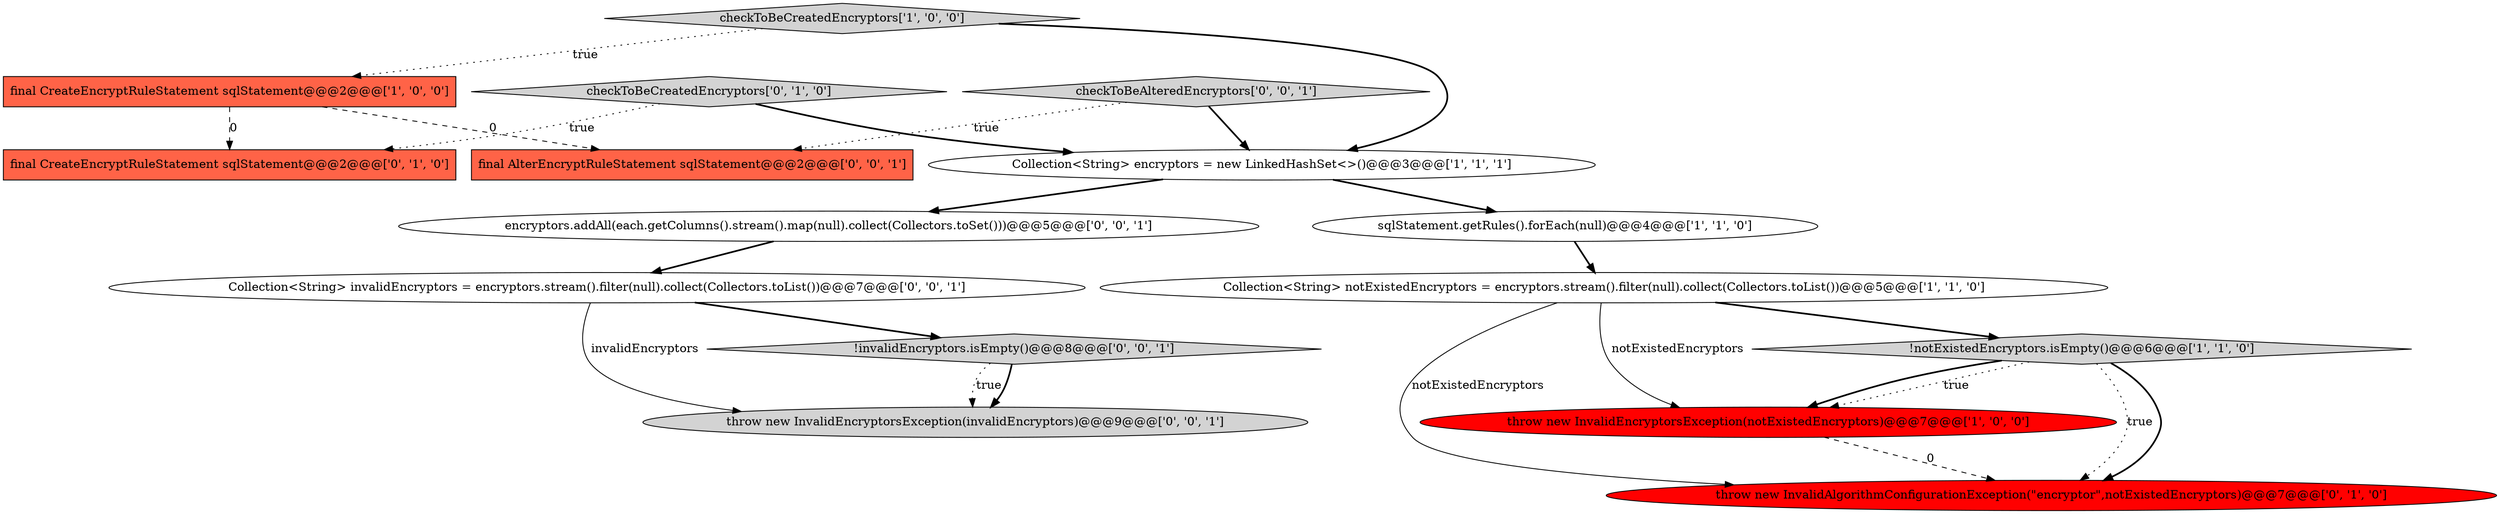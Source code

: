 digraph {
5 [style = filled, label = "checkToBeCreatedEncryptors['1', '0', '0']", fillcolor = lightgray, shape = diamond image = "AAA0AAABBB1BBB"];
7 [style = filled, label = "throw new InvalidAlgorithmConfigurationException(\"encryptor\",notExistedEncryptors)@@@7@@@['0', '1', '0']", fillcolor = red, shape = ellipse image = "AAA1AAABBB2BBB"];
10 [style = filled, label = "!invalidEncryptors.isEmpty()@@@8@@@['0', '0', '1']", fillcolor = lightgray, shape = diamond image = "AAA0AAABBB3BBB"];
8 [style = filled, label = "final CreateEncryptRuleStatement sqlStatement@@@2@@@['0', '1', '0']", fillcolor = tomato, shape = box image = "AAA1AAABBB2BBB"];
9 [style = filled, label = "checkToBeCreatedEncryptors['0', '1', '0']", fillcolor = lightgray, shape = diamond image = "AAA0AAABBB2BBB"];
12 [style = filled, label = "checkToBeAlteredEncryptors['0', '0', '1']", fillcolor = lightgray, shape = diamond image = "AAA0AAABBB3BBB"];
14 [style = filled, label = "final AlterEncryptRuleStatement sqlStatement@@@2@@@['0', '0', '1']", fillcolor = tomato, shape = box image = "AAA0AAABBB3BBB"];
15 [style = filled, label = "encryptors.addAll(each.getColumns().stream().map(null).collect(Collectors.toSet()))@@@5@@@['0', '0', '1']", fillcolor = white, shape = ellipse image = "AAA0AAABBB3BBB"];
2 [style = filled, label = "sqlStatement.getRules().forEach(null)@@@4@@@['1', '1', '0']", fillcolor = white, shape = ellipse image = "AAA0AAABBB1BBB"];
0 [style = filled, label = "final CreateEncryptRuleStatement sqlStatement@@@2@@@['1', '0', '0']", fillcolor = tomato, shape = box image = "AAA1AAABBB1BBB"];
11 [style = filled, label = "throw new InvalidEncryptorsException(invalidEncryptors)@@@9@@@['0', '0', '1']", fillcolor = lightgray, shape = ellipse image = "AAA0AAABBB3BBB"];
13 [style = filled, label = "Collection<String> invalidEncryptors = encryptors.stream().filter(null).collect(Collectors.toList())@@@7@@@['0', '0', '1']", fillcolor = white, shape = ellipse image = "AAA0AAABBB3BBB"];
6 [style = filled, label = "throw new InvalidEncryptorsException(notExistedEncryptors)@@@7@@@['1', '0', '0']", fillcolor = red, shape = ellipse image = "AAA1AAABBB1BBB"];
3 [style = filled, label = "Collection<String> notExistedEncryptors = encryptors.stream().filter(null).collect(Collectors.toList())@@@5@@@['1', '1', '0']", fillcolor = white, shape = ellipse image = "AAA0AAABBB1BBB"];
1 [style = filled, label = "Collection<String> encryptors = new LinkedHashSet<>()@@@3@@@['1', '1', '1']", fillcolor = white, shape = ellipse image = "AAA0AAABBB1BBB"];
4 [style = filled, label = "!notExistedEncryptors.isEmpty()@@@6@@@['1', '1', '0']", fillcolor = lightgray, shape = diamond image = "AAA0AAABBB1BBB"];
4->6 [style = dotted, label="true"];
13->10 [style = bold, label=""];
15->13 [style = bold, label=""];
13->11 [style = solid, label="invalidEncryptors"];
4->6 [style = bold, label=""];
6->7 [style = dashed, label="0"];
1->15 [style = bold, label=""];
2->3 [style = bold, label=""];
4->7 [style = dotted, label="true"];
5->0 [style = dotted, label="true"];
12->1 [style = bold, label=""];
3->4 [style = bold, label=""];
4->7 [style = bold, label=""];
9->8 [style = dotted, label="true"];
0->14 [style = dashed, label="0"];
5->1 [style = bold, label=""];
12->14 [style = dotted, label="true"];
10->11 [style = dotted, label="true"];
0->8 [style = dashed, label="0"];
1->2 [style = bold, label=""];
3->7 [style = solid, label="notExistedEncryptors"];
9->1 [style = bold, label=""];
3->6 [style = solid, label="notExistedEncryptors"];
10->11 [style = bold, label=""];
}

